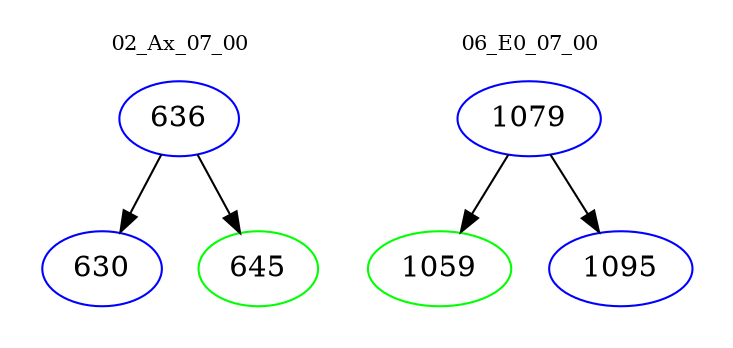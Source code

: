digraph{
subgraph cluster_0 {
color = white
label = "02_Ax_07_00";
fontsize=10;
T0_636 [label="636", color="blue"]
T0_636 -> T0_630 [color="black"]
T0_630 [label="630", color="blue"]
T0_636 -> T0_645 [color="black"]
T0_645 [label="645", color="green"]
}
subgraph cluster_1 {
color = white
label = "06_E0_07_00";
fontsize=10;
T1_1079 [label="1079", color="blue"]
T1_1079 -> T1_1059 [color="black"]
T1_1059 [label="1059", color="green"]
T1_1079 -> T1_1095 [color="black"]
T1_1095 [label="1095", color="blue"]
}
}
